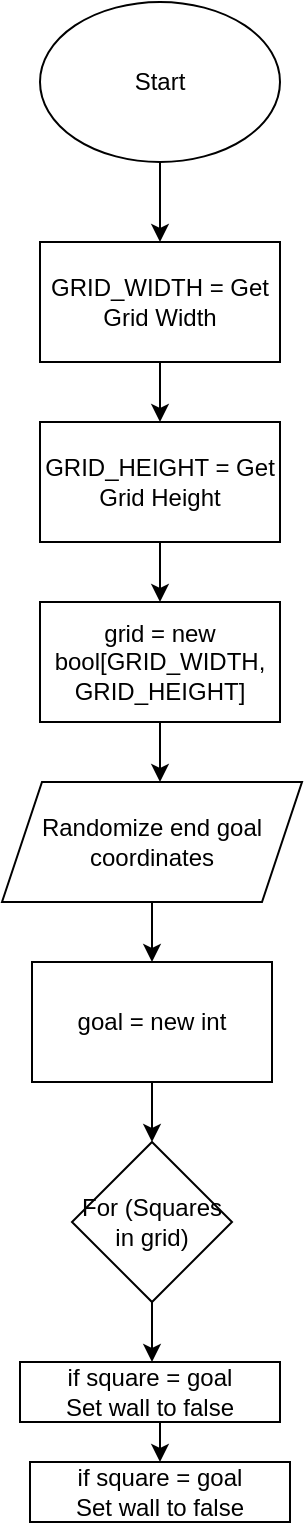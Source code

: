<mxfile version="16.2.4" type="github">
  <diagram id="7w5shZzXePETHSVYoWxc" name="Page-1">
    <mxGraphModel dx="782" dy="706" grid="1" gridSize="10" guides="1" tooltips="1" connect="1" arrows="1" fold="1" page="1" pageScale="1" pageWidth="850" pageHeight="1100" math="0" shadow="0">
      <root>
        <mxCell id="0" />
        <mxCell id="1" parent="0" />
        <mxCell id="6B_npjOtoBmQOe1TR8oO-1" style="edgeStyle=orthogonalEdgeStyle;rounded=0;orthogonalLoop=1;jettySize=auto;html=1;exitX=0.5;exitY=1;exitDx=0;exitDy=0;" parent="1" source="KBZl2YYVLOGSF0I40q8S-2" edge="1">
          <mxGeometry relative="1" as="geometry">
            <mxPoint x="400" y="440" as="targetPoint" />
          </mxGeometry>
        </mxCell>
        <mxCell id="KBZl2YYVLOGSF0I40q8S-2" value="Start" style="ellipse;whiteSpace=wrap;html=1;" parent="1" vertex="1">
          <mxGeometry x="340" y="320" width="120" height="80" as="geometry" />
        </mxCell>
        <mxCell id="6B_npjOtoBmQOe1TR8oO-4" value="" style="edgeStyle=orthogonalEdgeStyle;rounded=0;orthogonalLoop=1;jettySize=auto;html=1;" parent="1" source="6B_npjOtoBmQOe1TR8oO-2" target="6B_npjOtoBmQOe1TR8oO-3" edge="1">
          <mxGeometry relative="1" as="geometry" />
        </mxCell>
        <mxCell id="6B_npjOtoBmQOe1TR8oO-2" value="GRID_WIDTH = Get Grid Width" style="rounded=0;whiteSpace=wrap;html=1;" parent="1" vertex="1">
          <mxGeometry x="340" y="440" width="120" height="60" as="geometry" />
        </mxCell>
        <mxCell id="6B_npjOtoBmQOe1TR8oO-6" value="" style="edgeStyle=orthogonalEdgeStyle;rounded=0;orthogonalLoop=1;jettySize=auto;html=1;" parent="1" source="6B_npjOtoBmQOe1TR8oO-3" target="6B_npjOtoBmQOe1TR8oO-5" edge="1">
          <mxGeometry relative="1" as="geometry" />
        </mxCell>
        <mxCell id="6B_npjOtoBmQOe1TR8oO-3" value="GRID_HEIGHT = Get Grid Height" style="rounded=0;whiteSpace=wrap;html=1;" parent="1" vertex="1">
          <mxGeometry x="340" y="530" width="120" height="60" as="geometry" />
        </mxCell>
        <mxCell id="6B_npjOtoBmQOe1TR8oO-7" style="edgeStyle=orthogonalEdgeStyle;rounded=0;orthogonalLoop=1;jettySize=auto;html=1;" parent="1" source="6B_npjOtoBmQOe1TR8oO-5" edge="1">
          <mxGeometry relative="1" as="geometry">
            <mxPoint x="400" y="710" as="targetPoint" />
          </mxGeometry>
        </mxCell>
        <mxCell id="6B_npjOtoBmQOe1TR8oO-5" value="grid = new bool[GRID_WIDTH, GRID_HEIGHT]" style="rounded=0;whiteSpace=wrap;html=1;" parent="1" vertex="1">
          <mxGeometry x="340" y="620" width="120" height="60" as="geometry" />
        </mxCell>
        <mxCell id="6B_npjOtoBmQOe1TR8oO-11" value="" style="edgeStyle=orthogonalEdgeStyle;rounded=0;orthogonalLoop=1;jettySize=auto;html=1;" parent="1" source="6B_npjOtoBmQOe1TR8oO-9" target="6B_npjOtoBmQOe1TR8oO-10" edge="1">
          <mxGeometry relative="1" as="geometry" />
        </mxCell>
        <mxCell id="6B_npjOtoBmQOe1TR8oO-9" value="Randomize end goal coordinates" style="shape=parallelogram;perimeter=parallelogramPerimeter;whiteSpace=wrap;html=1;fixedSize=1;" parent="1" vertex="1">
          <mxGeometry x="321" y="710" width="150" height="60" as="geometry" />
        </mxCell>
        <mxCell id="6B_npjOtoBmQOe1TR8oO-13" value="" style="edgeStyle=orthogonalEdgeStyle;rounded=0;orthogonalLoop=1;jettySize=auto;html=1;" parent="1" source="6B_npjOtoBmQOe1TR8oO-10" edge="1">
          <mxGeometry relative="1" as="geometry">
            <mxPoint x="396" y="890" as="targetPoint" />
          </mxGeometry>
        </mxCell>
        <mxCell id="6B_npjOtoBmQOe1TR8oO-10" value="goal = new int" style="whiteSpace=wrap;html=1;" parent="1" vertex="1">
          <mxGeometry x="336" y="800" width="120" height="60" as="geometry" />
        </mxCell>
        <mxCell id="R8sPB7nf0KhpVJkGB3Jy-3" style="edgeStyle=orthogonalEdgeStyle;rounded=0;orthogonalLoop=1;jettySize=auto;html=1;exitX=0.5;exitY=1;exitDx=0;exitDy=0;" edge="1" parent="1" source="R8sPB7nf0KhpVJkGB3Jy-2">
          <mxGeometry relative="1" as="geometry">
            <mxPoint x="396" y="1000" as="targetPoint" />
          </mxGeometry>
        </mxCell>
        <mxCell id="R8sPB7nf0KhpVJkGB3Jy-2" value="For (Squares&lt;br&gt;in grid)" style="rhombus;whiteSpace=wrap;html=1;" vertex="1" parent="1">
          <mxGeometry x="356" y="890" width="80" height="80" as="geometry" />
        </mxCell>
        <mxCell id="R8sPB7nf0KhpVJkGB3Jy-6" style="edgeStyle=orthogonalEdgeStyle;rounded=0;orthogonalLoop=1;jettySize=auto;html=1;exitX=0.5;exitY=1;exitDx=0;exitDy=0;entryX=0.5;entryY=0;entryDx=0;entryDy=0;" edge="1" parent="1" source="R8sPB7nf0KhpVJkGB3Jy-4" target="R8sPB7nf0KhpVJkGB3Jy-5">
          <mxGeometry relative="1" as="geometry" />
        </mxCell>
        <mxCell id="R8sPB7nf0KhpVJkGB3Jy-4" value="if square = goal&lt;br&gt;Set wall to false" style="rounded=0;whiteSpace=wrap;html=1;" vertex="1" parent="1">
          <mxGeometry x="330" y="1000" width="130" height="30" as="geometry" />
        </mxCell>
        <mxCell id="R8sPB7nf0KhpVJkGB3Jy-5" value="if square = goal&lt;br&gt;Set wall to false" style="rounded=0;whiteSpace=wrap;html=1;" vertex="1" parent="1">
          <mxGeometry x="335" y="1050" width="130" height="30" as="geometry" />
        </mxCell>
      </root>
    </mxGraphModel>
  </diagram>
</mxfile>
